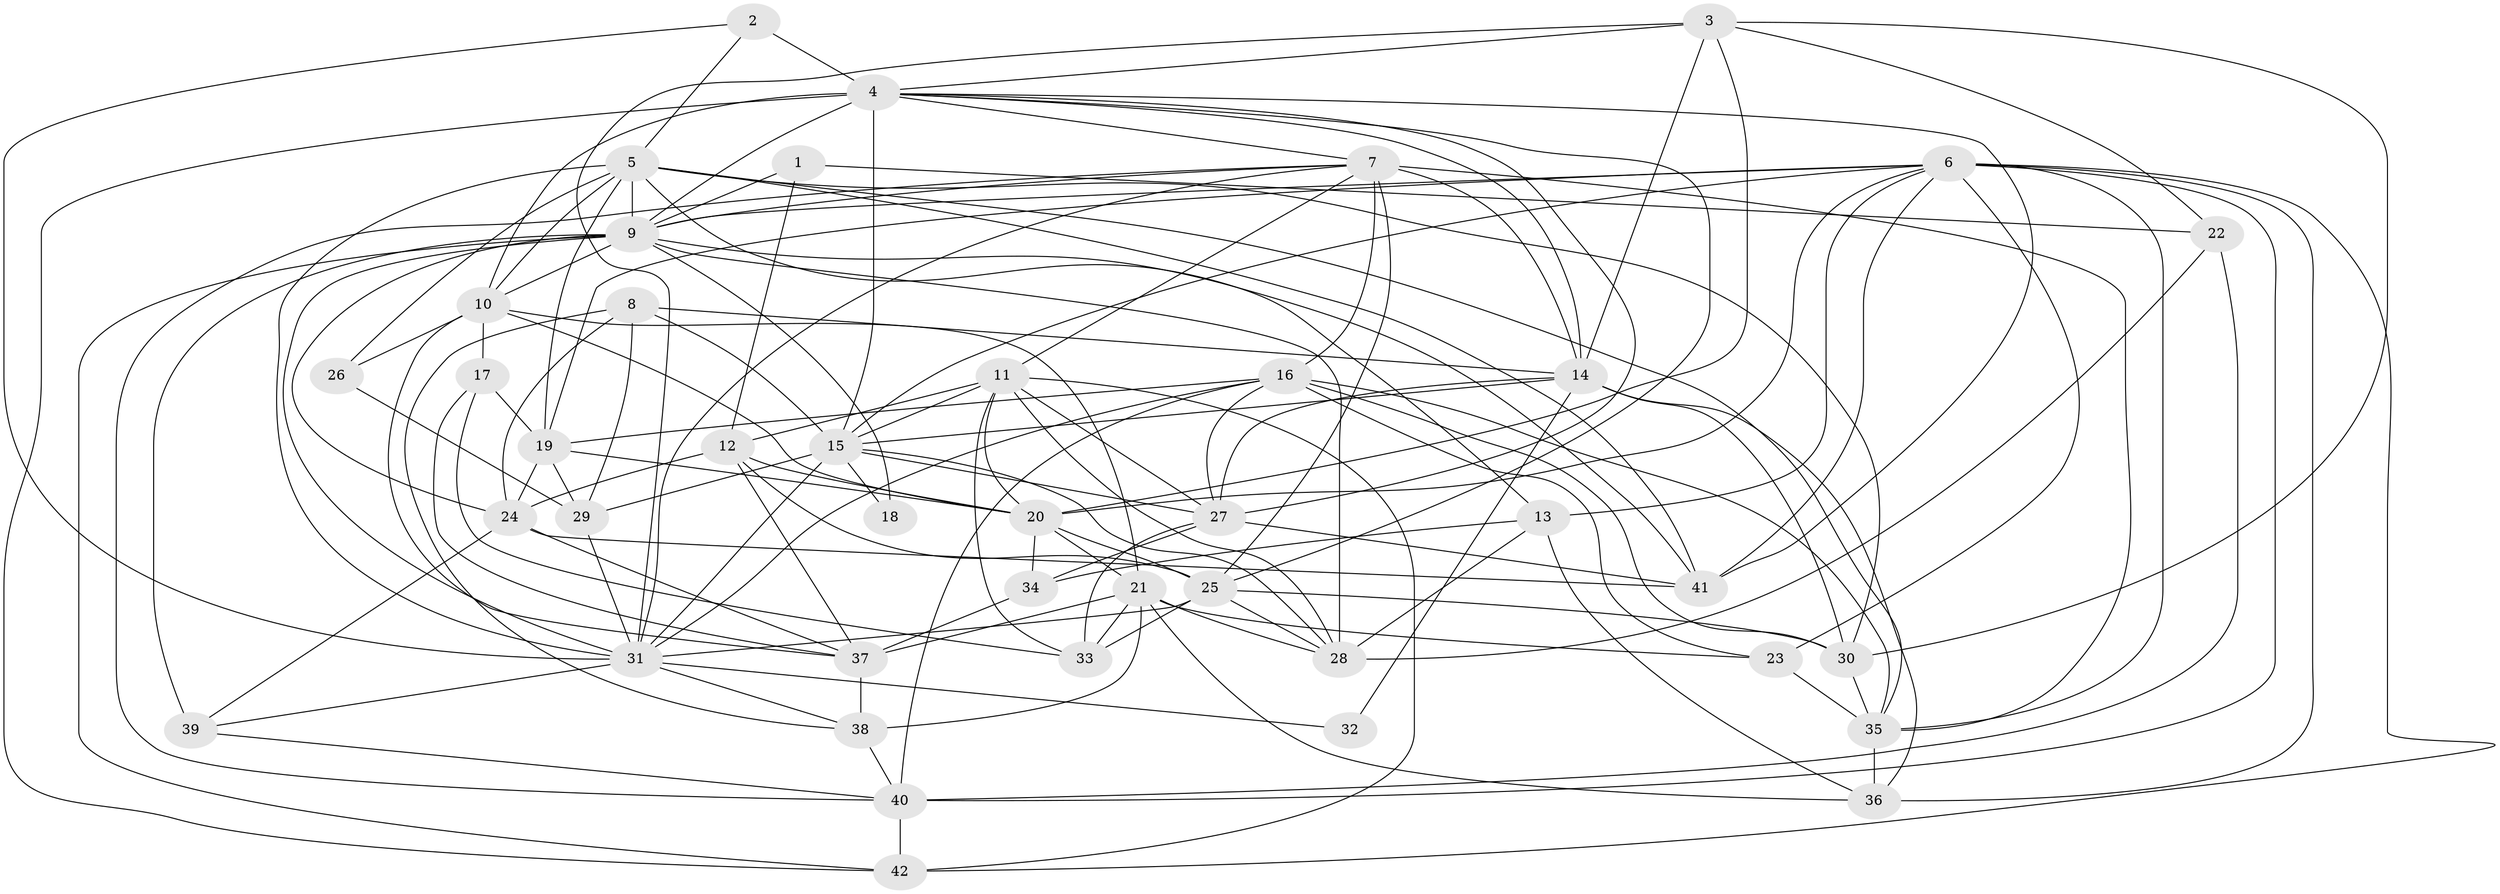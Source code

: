 // original degree distribution, {3: 0.3228346456692913, 4: 0.2204724409448819, 2: 0.13385826771653545, 5: 0.15748031496062992, 6: 0.09448818897637795, 7: 0.05511811023622047, 9: 0.015748031496062992}
// Generated by graph-tools (version 1.1) at 2025/51/03/04/25 22:51:12]
// undirected, 42 vertices, 138 edges
graph export_dot {
  node [color=gray90,style=filled];
  1;
  2;
  3;
  4;
  5;
  6;
  7;
  8;
  9;
  10;
  11;
  12;
  13;
  14;
  15;
  16;
  17;
  18;
  19;
  20;
  21;
  22;
  23;
  24;
  25;
  26;
  27;
  28;
  29;
  30;
  31;
  32;
  33;
  34;
  35;
  36;
  37;
  38;
  39;
  40;
  41;
  42;
  1 -- 9 [weight=1.0];
  1 -- 12 [weight=1.0];
  1 -- 22 [weight=1.0];
  2 -- 4 [weight=2.0];
  2 -- 5 [weight=1.0];
  2 -- 31 [weight=1.0];
  3 -- 4 [weight=1.0];
  3 -- 14 [weight=1.0];
  3 -- 20 [weight=1.0];
  3 -- 22 [weight=1.0];
  3 -- 30 [weight=1.0];
  3 -- 31 [weight=1.0];
  4 -- 7 [weight=1.0];
  4 -- 9 [weight=2.0];
  4 -- 10 [weight=1.0];
  4 -- 14 [weight=1.0];
  4 -- 15 [weight=1.0];
  4 -- 25 [weight=1.0];
  4 -- 27 [weight=1.0];
  4 -- 41 [weight=1.0];
  4 -- 42 [weight=1.0];
  5 -- 9 [weight=1.0];
  5 -- 10 [weight=2.0];
  5 -- 13 [weight=2.0];
  5 -- 19 [weight=1.0];
  5 -- 26 [weight=1.0];
  5 -- 30 [weight=1.0];
  5 -- 31 [weight=2.0];
  5 -- 35 [weight=1.0];
  5 -- 41 [weight=1.0];
  6 -- 9 [weight=1.0];
  6 -- 13 [weight=1.0];
  6 -- 15 [weight=1.0];
  6 -- 19 [weight=1.0];
  6 -- 20 [weight=1.0];
  6 -- 23 [weight=2.0];
  6 -- 35 [weight=1.0];
  6 -- 36 [weight=1.0];
  6 -- 40 [weight=1.0];
  6 -- 41 [weight=1.0];
  6 -- 42 [weight=1.0];
  7 -- 9 [weight=1.0];
  7 -- 11 [weight=1.0];
  7 -- 14 [weight=2.0];
  7 -- 16 [weight=1.0];
  7 -- 25 [weight=2.0];
  7 -- 31 [weight=2.0];
  7 -- 35 [weight=1.0];
  7 -- 40 [weight=1.0];
  8 -- 14 [weight=1.0];
  8 -- 15 [weight=1.0];
  8 -- 24 [weight=1.0];
  8 -- 29 [weight=1.0];
  8 -- 38 [weight=1.0];
  9 -- 10 [weight=1.0];
  9 -- 18 [weight=1.0];
  9 -- 24 [weight=2.0];
  9 -- 28 [weight=3.0];
  9 -- 31 [weight=2.0];
  9 -- 39 [weight=2.0];
  9 -- 41 [weight=1.0];
  9 -- 42 [weight=1.0];
  10 -- 17 [weight=1.0];
  10 -- 20 [weight=1.0];
  10 -- 21 [weight=1.0];
  10 -- 26 [weight=2.0];
  10 -- 37 [weight=1.0];
  11 -- 12 [weight=1.0];
  11 -- 15 [weight=1.0];
  11 -- 20 [weight=1.0];
  11 -- 27 [weight=1.0];
  11 -- 28 [weight=1.0];
  11 -- 33 [weight=1.0];
  11 -- 42 [weight=1.0];
  12 -- 20 [weight=1.0];
  12 -- 24 [weight=1.0];
  12 -- 25 [weight=1.0];
  12 -- 37 [weight=2.0];
  13 -- 28 [weight=1.0];
  13 -- 34 [weight=2.0];
  13 -- 36 [weight=1.0];
  14 -- 15 [weight=3.0];
  14 -- 27 [weight=1.0];
  14 -- 30 [weight=1.0];
  14 -- 32 [weight=1.0];
  14 -- 36 [weight=1.0];
  15 -- 18 [weight=1.0];
  15 -- 27 [weight=1.0];
  15 -- 28 [weight=1.0];
  15 -- 29 [weight=6.0];
  15 -- 31 [weight=1.0];
  16 -- 19 [weight=1.0];
  16 -- 23 [weight=1.0];
  16 -- 27 [weight=1.0];
  16 -- 30 [weight=2.0];
  16 -- 31 [weight=1.0];
  16 -- 35 [weight=1.0];
  16 -- 40 [weight=1.0];
  17 -- 19 [weight=1.0];
  17 -- 33 [weight=1.0];
  17 -- 37 [weight=1.0];
  19 -- 20 [weight=1.0];
  19 -- 24 [weight=1.0];
  19 -- 29 [weight=1.0];
  20 -- 21 [weight=1.0];
  20 -- 25 [weight=1.0];
  20 -- 34 [weight=1.0];
  21 -- 23 [weight=3.0];
  21 -- 28 [weight=1.0];
  21 -- 33 [weight=1.0];
  21 -- 36 [weight=1.0];
  21 -- 37 [weight=1.0];
  21 -- 38 [weight=1.0];
  22 -- 28 [weight=1.0];
  22 -- 40 [weight=1.0];
  23 -- 35 [weight=3.0];
  24 -- 37 [weight=1.0];
  24 -- 39 [weight=1.0];
  24 -- 41 [weight=1.0];
  25 -- 28 [weight=1.0];
  25 -- 30 [weight=1.0];
  25 -- 31 [weight=1.0];
  25 -- 33 [weight=1.0];
  26 -- 29 [weight=1.0];
  27 -- 33 [weight=1.0];
  27 -- 34 [weight=1.0];
  27 -- 41 [weight=1.0];
  29 -- 31 [weight=1.0];
  30 -- 35 [weight=1.0];
  31 -- 32 [weight=1.0];
  31 -- 38 [weight=1.0];
  31 -- 39 [weight=1.0];
  34 -- 37 [weight=1.0];
  35 -- 36 [weight=1.0];
  37 -- 38 [weight=1.0];
  38 -- 40 [weight=1.0];
  39 -- 40 [weight=1.0];
  40 -- 42 [weight=1.0];
}
